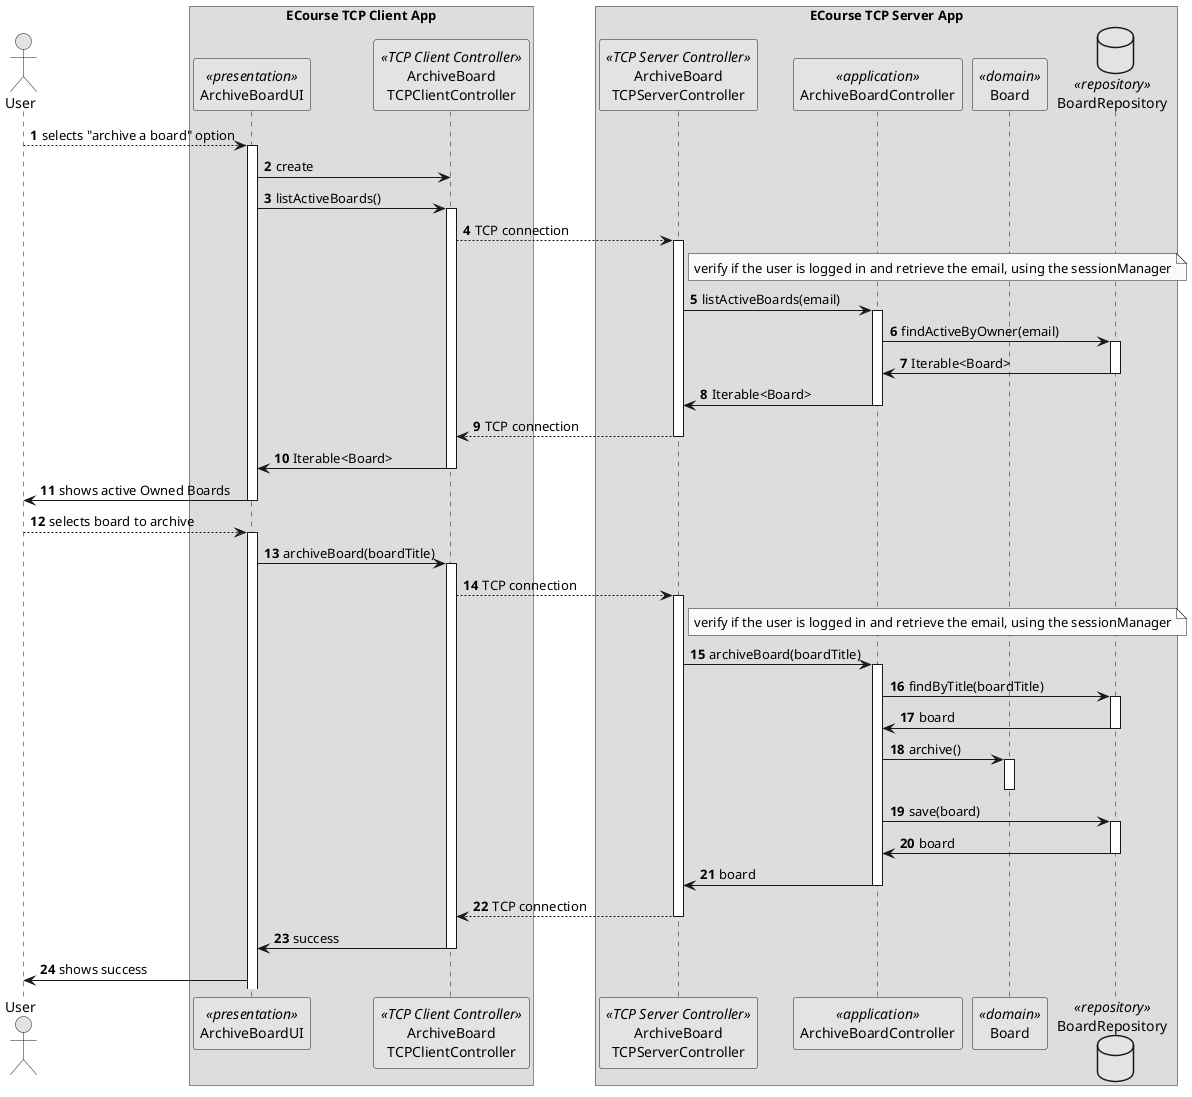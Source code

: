@startuml
'http://plantuml.com/skinparam.html
skinparam BoxPadding 30
autonumber

skinparam monochrome true
skinparam packageStyle rect
skinparam defaultFontName FG Virgil
skinparam shadowing false

actor User as Actor

box ECourse TCP Client App
participant ArchiveBoardUI as UI <<presentation>>
participant "ArchiveBoard\nTCPClientController" as ClientController <<TCP Client Controller>>
end box

box ECourse TCP Server App
participant "ArchiveBoard\nTCPServerController" as ServerController <<TCP Server Controller>>
participant ArchiveBoardController as DomainCTRL <<application>>
participant Board as Domain <<domain>>
database BoardRepository as Repository <<repository>>
end box

Actor --> UI: selects "archive a board" option
activate UI
UI -> ClientController: create
UI -> ClientController: listActiveBoards()
activate ClientController
ClientController --> ServerController: TCP connection
activate ServerController
note right of ServerController
    verify if the user is logged in and retrieve the email, using the sessionManager
end note
ServerController -> DomainCTRL: listActiveBoards(email)
activate DomainCTRL
DomainCTRL -> Repository: findActiveByOwner(email)
activate Repository
Repository -> DomainCTRL: Iterable<Board>
deactivate Repository
DomainCTRL -> ServerController: Iterable<Board>
deactivate DomainCTRL
ServerController --> ClientController: TCP connection
deactivate ServerController
ClientController -> UI: Iterable<Board>
deactivate ClientController
UI -> Actor: shows active Owned Boards
deactivate UI
Actor --> UI: selects board to archive
activate UI
UI -> ClientController: archiveBoard(boardTitle)
activate ClientController
ClientController --> ServerController: TCP connection
activate ServerController
note right of ServerController
    verify if the user is logged in and retrieve the email, using the sessionManager
end note
ServerController -> DomainCTRL: archiveBoard(boardTitle)
activate DomainCTRL
DomainCTRL -> Repository: findByTitle(boardTitle)
activate Repository
Repository -> DomainCTRL: board
deactivate Repository
DomainCTRL -> Domain: archive()
activate Domain
deactivate Domain
DomainCTRL -> Repository: save(board)
activate Repository
Repository -> DomainCTRL: board
deactivate Repository
DomainCTRL -> ServerController: board
deactivate DomainCTRL
ServerController --> ClientController: TCP connection
deactivate ServerController
ClientController -> UI: success
deactivate ClientController
UI -> Actor: shows success


@enduml